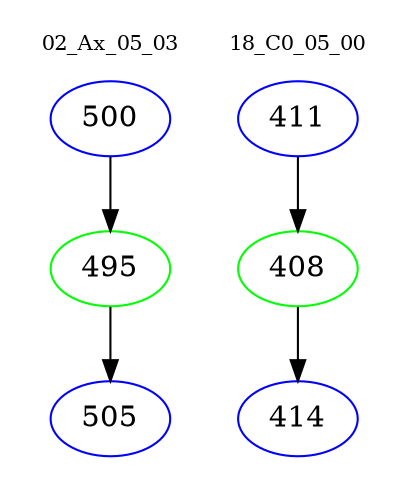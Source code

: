 digraph{
subgraph cluster_0 {
color = white
label = "02_Ax_05_03";
fontsize=10;
T0_500 [label="500", color="blue"]
T0_500 -> T0_495 [color="black"]
T0_495 [label="495", color="green"]
T0_495 -> T0_505 [color="black"]
T0_505 [label="505", color="blue"]
}
subgraph cluster_1 {
color = white
label = "18_C0_05_00";
fontsize=10;
T1_411 [label="411", color="blue"]
T1_411 -> T1_408 [color="black"]
T1_408 [label="408", color="green"]
T1_408 -> T1_414 [color="black"]
T1_414 [label="414", color="blue"]
}
}
